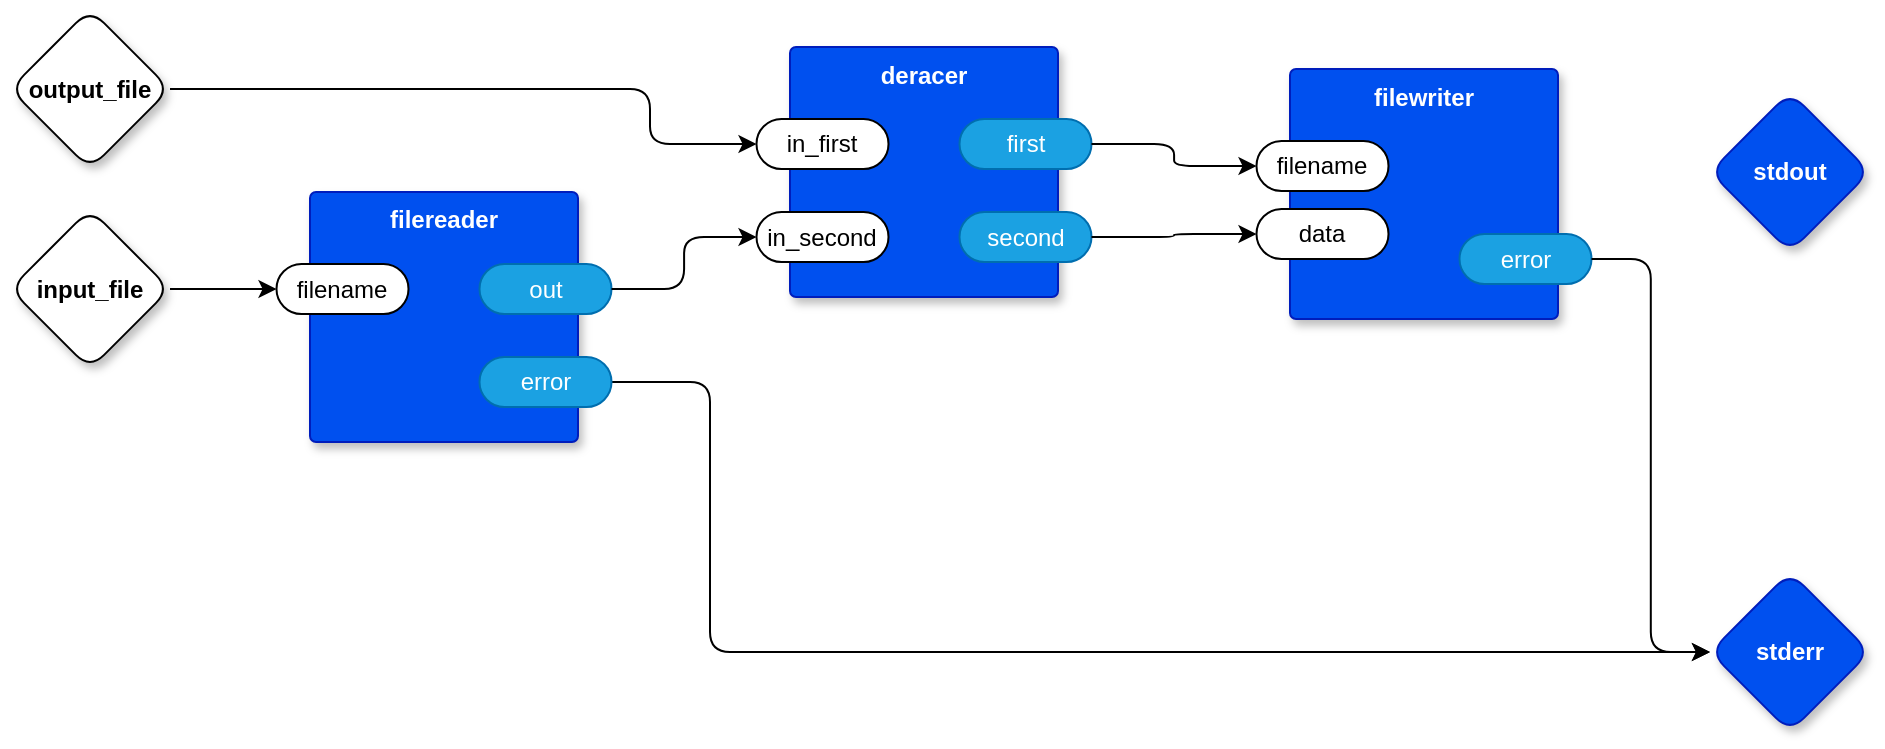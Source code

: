 <mxfile version="21.3.7" type="device" pages="2">
  <diagram name="main" id="J1fdcHET4nZiPfC8z0tZ">
    <mxGraphModel dx="1022" dy="718" grid="1" gridSize="10" guides="1" tooltips="1" connect="1" arrows="1" fold="1" page="1" pageScale="1" pageWidth="1100" pageHeight="850" math="0" shadow="0">
      <root>
        <mxCell id="ZsZbsUSyN41RHjL-2dsX-0" />
        <mxCell id="ZsZbsUSyN41RHjL-2dsX-1" parent="ZsZbsUSyN41RHjL-2dsX-0" />
        <mxCell id="MFNmYxc3MFnIRVuyjEfF-0" style="edgeStyle=orthogonalEdgeStyle;rounded=1;orthogonalLoop=1;jettySize=auto;html=1;entryX=0;entryY=0.5;entryDx=0;entryDy=0;entryPerimeter=0;fontFamily=Helvetica;exitX=1;exitY=0.5;exitDx=0;exitDy=0;exitPerimeter=0;" edge="1" parent="ZsZbsUSyN41RHjL-2dsX-1" source="MFNmYxc3MFnIRVuyjEfF-6" target="MFNmYxc3MFnIRVuyjEfF-3">
          <mxGeometry relative="1" as="geometry" />
        </mxCell>
        <mxCell id="MFNmYxc3MFnIRVuyjEfF-1" style="edgeStyle=orthogonalEdgeStyle;rounded=1;orthogonalLoop=1;jettySize=auto;html=1;exitX=1;exitY=0.5;exitDx=0;exitDy=0;exitPerimeter=0;entryX=0;entryY=0.5;entryDx=0;entryDy=0;entryPerimeter=0;fontFamily=Helvetica;" edge="1" parent="ZsZbsUSyN41RHjL-2dsX-1" source="MFNmYxc3MFnIRVuyjEfF-5" target="MFNmYxc3MFnIRVuyjEfF-8">
          <mxGeometry relative="1" as="geometry">
            <Array as="points">
              <mxPoint x="350" y="545" />
              <mxPoint x="350" y="680" />
            </Array>
          </mxGeometry>
        </mxCell>
        <mxCell id="MFNmYxc3MFnIRVuyjEfF-2" value="filereader" style="rounded=1;whiteSpace=wrap;html=1;sketch=0;container=1;recursiveResize=0;verticalAlign=top;arcSize=6;fontStyle=1;autosize=0;points=[];absoluteArcSize=1;shadow=1;strokeColor=#001DBC;fillColor=#0050ef;fontColor=#ffffff;" vertex="1" parent="ZsZbsUSyN41RHjL-2dsX-1">
          <mxGeometry x="150" y="450" width="134" height="125" as="geometry">
            <mxRectangle x="-98" y="-1230" width="99" height="26" as="alternateBounds" />
          </mxGeometry>
        </mxCell>
        <mxCell id="MFNmYxc3MFnIRVuyjEfF-3" value="filename" style="rounded=1;whiteSpace=wrap;html=1;sketch=0;points=[[0,0.5,0,0,0],[1,0.5,0,0,0]];arcSize=50;" vertex="1" parent="MFNmYxc3MFnIRVuyjEfF-2">
          <mxGeometry x="-16.75" y="36" width="66" height="25" as="geometry" />
        </mxCell>
        <mxCell id="MFNmYxc3MFnIRVuyjEfF-4" value="out" style="rounded=1;whiteSpace=wrap;html=1;sketch=0;points=[[0,0.5,0,0,0],[1,0.5,0,0,0]];fillColor=#1ba1e2;fontColor=#ffffff;strokeColor=#006EAF;arcSize=50;" vertex="1" parent="MFNmYxc3MFnIRVuyjEfF-2">
          <mxGeometry x="84.75" y="36" width="66" height="25" as="geometry" />
        </mxCell>
        <mxCell id="MFNmYxc3MFnIRVuyjEfF-5" value="error" style="rounded=1;whiteSpace=wrap;html=1;sketch=0;points=[[0,0.5,0,0,0],[1,0.5,0,0,0]];fillColor=#1ba1e2;fontColor=#ffffff;strokeColor=#006EAF;arcSize=50;" vertex="1" parent="MFNmYxc3MFnIRVuyjEfF-2">
          <mxGeometry x="84.75" y="82.5" width="66" height="25" as="geometry" />
        </mxCell>
        <mxCell id="MFNmYxc3MFnIRVuyjEfF-6" value="input_file" style="rhombus;whiteSpace=wrap;html=1;rounded=1;fontStyle=1;glass=0;sketch=0;fontSize=12;points=[[0,0.5,0,0,0],[0.5,0,0,0,0],[0.5,1,0,0,0],[1,0.5,0,0,0]];shadow=1;" vertex="1" parent="ZsZbsUSyN41RHjL-2dsX-1">
          <mxGeometry y="458.5" width="80" height="80" as="geometry" />
        </mxCell>
        <mxCell id="MFNmYxc3MFnIRVuyjEfF-7" value="stdout" style="rhombus;whiteSpace=wrap;html=1;rounded=1;fillColor=#0050ef;fontColor=#ffffff;strokeColor=#001DBC;fontStyle=1;glass=0;sketch=0;fontSize=12;points=[[0,0.5,0,0,0],[0.5,0,0,0,0],[0.5,1,0,0,0],[1,0.5,0,0,0]];shadow=1;" vertex="1" parent="ZsZbsUSyN41RHjL-2dsX-1">
          <mxGeometry x="850" y="400" width="80" height="80" as="geometry" />
        </mxCell>
        <mxCell id="MFNmYxc3MFnIRVuyjEfF-8" value="stderr" style="rhombus;whiteSpace=wrap;html=1;rounded=1;fillColor=#0050ef;fontColor=#ffffff;strokeColor=#001DBC;fontStyle=1;glass=0;sketch=0;fontSize=12;points=[[0,0.5,0,0,0],[0.5,0,0,0,0],[0.5,1,0,0,0],[1,0.5,0,0,0]];shadow=1;" vertex="1" parent="ZsZbsUSyN41RHjL-2dsX-1">
          <mxGeometry x="850" y="640" width="80" height="80" as="geometry" />
        </mxCell>
        <mxCell id="MFNmYxc3MFnIRVuyjEfF-9" style="edgeStyle=orthogonalEdgeStyle;rounded=1;orthogonalLoop=1;jettySize=auto;html=1;exitX=1;exitY=0.5;exitDx=0;exitDy=0;exitPerimeter=0;entryX=0;entryY=0.5;entryDx=0;entryDy=0;entryPerimeter=0;" edge="1" parent="ZsZbsUSyN41RHjL-2dsX-1" source="MFNmYxc3MFnIRVuyjEfF-10" target="MFNmYxc3MFnIRVuyjEfF-17">
          <mxGeometry relative="1" as="geometry">
            <Array as="points">
              <mxPoint x="320" y="399" />
              <mxPoint x="320" y="426" />
            </Array>
          </mxGeometry>
        </mxCell>
        <mxCell id="MFNmYxc3MFnIRVuyjEfF-10" value="output_file" style="rhombus;whiteSpace=wrap;html=1;rounded=1;fontStyle=1;glass=0;sketch=0;fontSize=12;points=[[0,0.5,0,0,0],[0.5,0,0,0,0],[0.5,1,0,0,0],[1,0.5,0,0,0]];shadow=1;" vertex="1" parent="ZsZbsUSyN41RHjL-2dsX-1">
          <mxGeometry y="358.5" width="80" height="80" as="geometry" />
        </mxCell>
        <mxCell id="MFNmYxc3MFnIRVuyjEfF-11" value="filewriter" style="rounded=1;whiteSpace=wrap;html=1;sketch=0;container=1;recursiveResize=0;verticalAlign=top;arcSize=6;fontStyle=1;autosize=0;points=[];absoluteArcSize=1;shadow=1;strokeColor=#001DBC;fillColor=#0050ef;fontColor=#ffffff;" vertex="1" parent="ZsZbsUSyN41RHjL-2dsX-1">
          <mxGeometry x="640" y="388.5" width="134" height="125" as="geometry">
            <mxRectangle x="-98" y="-1230" width="99" height="26" as="alternateBounds" />
          </mxGeometry>
        </mxCell>
        <mxCell id="MFNmYxc3MFnIRVuyjEfF-12" value="filename" style="rounded=1;whiteSpace=wrap;html=1;sketch=0;points=[[0,0.5,0,0,0],[1,0.5,0,0,0]];arcSize=50;" vertex="1" parent="MFNmYxc3MFnIRVuyjEfF-11">
          <mxGeometry x="-16.75" y="36" width="66" height="25" as="geometry" />
        </mxCell>
        <mxCell id="MFNmYxc3MFnIRVuyjEfF-13" value="error" style="rounded=1;whiteSpace=wrap;html=1;sketch=0;points=[[0,0.5,0,0,0],[1,0.5,0,0,0]];fillColor=#1ba1e2;fontColor=#ffffff;strokeColor=#006EAF;arcSize=50;" vertex="1" parent="MFNmYxc3MFnIRVuyjEfF-11">
          <mxGeometry x="84.75" y="82.5" width="66" height="25" as="geometry" />
        </mxCell>
        <mxCell id="MFNmYxc3MFnIRVuyjEfF-14" value="data" style="rounded=1;whiteSpace=wrap;html=1;sketch=0;points=[[0,0.5,0,0,0],[1,0.5,0,0,0]];arcSize=50;" vertex="1" parent="MFNmYxc3MFnIRVuyjEfF-11">
          <mxGeometry x="-16.75" y="70" width="66" height="25" as="geometry" />
        </mxCell>
        <mxCell id="MFNmYxc3MFnIRVuyjEfF-15" style="edgeStyle=orthogonalEdgeStyle;orthogonalLoop=1;jettySize=auto;html=1;exitX=1;exitY=0.5;exitDx=0;exitDy=0;exitPerimeter=0;entryX=0;entryY=0.5;entryDx=0;entryDy=0;entryPerimeter=0;rounded=1;" edge="1" parent="ZsZbsUSyN41RHjL-2dsX-1" source="MFNmYxc3MFnIRVuyjEfF-13" target="MFNmYxc3MFnIRVuyjEfF-8">
          <mxGeometry relative="1" as="geometry" />
        </mxCell>
        <mxCell id="MFNmYxc3MFnIRVuyjEfF-16" value="deracer" style="rounded=1;whiteSpace=wrap;html=1;sketch=0;container=1;recursiveResize=0;verticalAlign=top;arcSize=6;fontStyle=1;autosize=0;points=[];absoluteArcSize=1;shadow=1;strokeColor=#001DBC;fillColor=#0050ef;fontColor=#ffffff;" vertex="1" parent="ZsZbsUSyN41RHjL-2dsX-1">
          <mxGeometry x="390" y="377.5" width="134" height="125" as="geometry">
            <mxRectangle x="-98" y="-1230" width="99" height="26" as="alternateBounds" />
          </mxGeometry>
        </mxCell>
        <mxCell id="MFNmYxc3MFnIRVuyjEfF-17" value="in_first" style="rounded=1;whiteSpace=wrap;html=1;sketch=0;points=[[0,0.5,0,0,0],[1,0.5,0,0,0]];arcSize=50;" vertex="1" parent="MFNmYxc3MFnIRVuyjEfF-16">
          <mxGeometry x="-16.75" y="36" width="66" height="25" as="geometry" />
        </mxCell>
        <mxCell id="MFNmYxc3MFnIRVuyjEfF-18" value="first" style="rounded=1;whiteSpace=wrap;html=1;sketch=0;points=[[0,0.5,0,0,0],[1,0.5,0,0,0]];fillColor=#1ba1e2;fontColor=#ffffff;strokeColor=#006EAF;arcSize=50;" vertex="1" parent="MFNmYxc3MFnIRVuyjEfF-16">
          <mxGeometry x="84.75" y="36" width="66" height="25" as="geometry" />
        </mxCell>
        <mxCell id="MFNmYxc3MFnIRVuyjEfF-19" value="in_second" style="rounded=1;whiteSpace=wrap;html=1;sketch=0;points=[[0,0.5,0,0,0],[1,0.5,0,0,0]];arcSize=50;" vertex="1" parent="MFNmYxc3MFnIRVuyjEfF-16">
          <mxGeometry x="-16.75" y="82.5" width="66" height="25" as="geometry" />
        </mxCell>
        <mxCell id="MFNmYxc3MFnIRVuyjEfF-20" value="second" style="rounded=1;whiteSpace=wrap;html=1;sketch=0;points=[[0,0.5,0,0,0],[1,0.5,0,0,0]];fillColor=#1ba1e2;fontColor=#ffffff;strokeColor=#006EAF;arcSize=50;" vertex="1" parent="MFNmYxc3MFnIRVuyjEfF-16">
          <mxGeometry x="84.75" y="82.5" width="66" height="25" as="geometry" />
        </mxCell>
        <mxCell id="MFNmYxc3MFnIRVuyjEfF-21" style="edgeStyle=orthogonalEdgeStyle;rounded=1;orthogonalLoop=1;jettySize=auto;html=1;exitX=1;exitY=0.5;exitDx=0;exitDy=0;exitPerimeter=0;entryX=0;entryY=0.5;entryDx=0;entryDy=0;entryPerimeter=0;" edge="1" parent="ZsZbsUSyN41RHjL-2dsX-1" source="MFNmYxc3MFnIRVuyjEfF-4" target="MFNmYxc3MFnIRVuyjEfF-19">
          <mxGeometry relative="1" as="geometry" />
        </mxCell>
        <mxCell id="MFNmYxc3MFnIRVuyjEfF-22" style="edgeStyle=orthogonalEdgeStyle;rounded=1;orthogonalLoop=1;jettySize=auto;html=1;exitX=1;exitY=0.5;exitDx=0;exitDy=0;exitPerimeter=0;entryX=0;entryY=0.5;entryDx=0;entryDy=0;entryPerimeter=0;" edge="1" parent="ZsZbsUSyN41RHjL-2dsX-1" source="MFNmYxc3MFnIRVuyjEfF-18" target="MFNmYxc3MFnIRVuyjEfF-12">
          <mxGeometry relative="1" as="geometry" />
        </mxCell>
        <mxCell id="MFNmYxc3MFnIRVuyjEfF-23" style="edgeStyle=orthogonalEdgeStyle;rounded=1;orthogonalLoop=1;jettySize=auto;html=1;" edge="1" parent="ZsZbsUSyN41RHjL-2dsX-1" source="MFNmYxc3MFnIRVuyjEfF-20" target="MFNmYxc3MFnIRVuyjEfF-14">
          <mxGeometry relative="1" as="geometry" />
        </mxCell>
      </root>
    </mxGraphModel>
  </diagram>
  <diagram name="Copy of main" id="aaFCLIHkMQEDEIlQhFpC">
    <mxGraphModel dx="1022" dy="718" grid="1" gridSize="10" guides="1" tooltips="1" connect="1" arrows="1" fold="1" page="1" pageScale="1" pageWidth="1100" pageHeight="850" math="0" shadow="0">
      <root>
        <mxCell id="lwNAXkO0GjL3az6GiO_L-0" />
        <mxCell id="lwNAXkO0GjL3az6GiO_L-1" parent="lwNAXkO0GjL3az6GiO_L-0" />
        <mxCell id="lwNAXkO0GjL3az6GiO_L-2" style="edgeStyle=orthogonalEdgeStyle;rounded=1;orthogonalLoop=1;jettySize=auto;html=1;entryX=0;entryY=0.5;entryDx=0;entryDy=0;entryPerimeter=0;fontFamily=Helvetica;exitX=1;exitY=0.5;exitDx=0;exitDy=0;exitPerimeter=0;" parent="lwNAXkO0GjL3az6GiO_L-1" source="lwNAXkO0GjL3az6GiO_L-8" target="lwNAXkO0GjL3az6GiO_L-5" edge="1">
          <mxGeometry relative="1" as="geometry" />
        </mxCell>
        <mxCell id="lwNAXkO0GjL3az6GiO_L-3" style="edgeStyle=orthogonalEdgeStyle;rounded=1;orthogonalLoop=1;jettySize=auto;html=1;exitX=1;exitY=0.5;exitDx=0;exitDy=0;exitPerimeter=0;entryX=0;entryY=0.5;entryDx=0;entryDy=0;entryPerimeter=0;fontFamily=Helvetica;" parent="lwNAXkO0GjL3az6GiO_L-1" source="lwNAXkO0GjL3az6GiO_L-7" target="lwNAXkO0GjL3az6GiO_L-10" edge="1">
          <mxGeometry relative="1" as="geometry">
            <Array as="points">
              <mxPoint x="350" y="545" />
              <mxPoint x="350" y="680" />
            </Array>
          </mxGeometry>
        </mxCell>
        <mxCell id="lwNAXkO0GjL3az6GiO_L-4" value="filereader" style="rounded=1;whiteSpace=wrap;html=1;sketch=0;container=1;recursiveResize=0;verticalAlign=top;arcSize=6;fontStyle=1;autosize=0;points=[];absoluteArcSize=1;shadow=1;strokeColor=#001DBC;fillColor=#0050ef;fontColor=#ffffff;" parent="lwNAXkO0GjL3az6GiO_L-1" vertex="1">
          <mxGeometry x="150" y="450" width="134" height="125" as="geometry">
            <mxRectangle x="-98" y="-1230" width="99" height="26" as="alternateBounds" />
          </mxGeometry>
        </mxCell>
        <mxCell id="lwNAXkO0GjL3az6GiO_L-5" value="filename" style="rounded=1;whiteSpace=wrap;html=1;sketch=0;points=[[0,0.5,0,0,0],[1,0.5,0,0,0]];arcSize=50;" parent="lwNAXkO0GjL3az6GiO_L-4" vertex="1">
          <mxGeometry x="-16.75" y="36" width="66" height="25" as="geometry" />
        </mxCell>
        <mxCell id="lwNAXkO0GjL3az6GiO_L-6" value="out" style="rounded=1;whiteSpace=wrap;html=1;sketch=0;points=[[0,0.5,0,0,0],[1,0.5,0,0,0]];fillColor=#1ba1e2;fontColor=#ffffff;strokeColor=#006EAF;arcSize=50;" parent="lwNAXkO0GjL3az6GiO_L-4" vertex="1">
          <mxGeometry x="84.75" y="36" width="66" height="25" as="geometry" />
        </mxCell>
        <mxCell id="lwNAXkO0GjL3az6GiO_L-7" value="error" style="rounded=1;whiteSpace=wrap;html=1;sketch=0;points=[[0,0.5,0,0,0],[1,0.5,0,0,0]];fillColor=#1ba1e2;fontColor=#ffffff;strokeColor=#006EAF;arcSize=50;" parent="lwNAXkO0GjL3az6GiO_L-4" vertex="1">
          <mxGeometry x="84.75" y="82.5" width="66" height="25" as="geometry" />
        </mxCell>
        <mxCell id="lwNAXkO0GjL3az6GiO_L-8" value="input_file" style="rhombus;whiteSpace=wrap;html=1;rounded=1;fontStyle=1;glass=0;sketch=0;fontSize=12;points=[[0,0.5,0,0,0],[0.5,0,0,0,0],[0.5,1,0,0,0],[1,0.5,0,0,0]];shadow=1;" parent="lwNAXkO0GjL3az6GiO_L-1" vertex="1">
          <mxGeometry y="458.5" width="80" height="80" as="geometry" />
        </mxCell>
        <mxCell id="lwNAXkO0GjL3az6GiO_L-9" value="stdout" style="rhombus;whiteSpace=wrap;html=1;rounded=1;fillColor=#0050ef;fontColor=#ffffff;strokeColor=#001DBC;fontStyle=1;glass=0;sketch=0;fontSize=12;points=[[0,0.5,0,0,0],[0.5,0,0,0,0],[0.5,1,0,0,0],[1,0.5,0,0,0]];shadow=1;" parent="lwNAXkO0GjL3az6GiO_L-1" vertex="1">
          <mxGeometry x="850" y="400" width="80" height="80" as="geometry" />
        </mxCell>
        <mxCell id="lwNAXkO0GjL3az6GiO_L-10" value="stderr" style="rhombus;whiteSpace=wrap;html=1;rounded=1;fillColor=#0050ef;fontColor=#ffffff;strokeColor=#001DBC;fontStyle=1;glass=0;sketch=0;fontSize=12;points=[[0,0.5,0,0,0],[0.5,0,0,0,0],[0.5,1,0,0,0],[1,0.5,0,0,0]];shadow=1;" parent="lwNAXkO0GjL3az6GiO_L-1" vertex="1">
          <mxGeometry x="850" y="640" width="80" height="80" as="geometry" />
        </mxCell>
        <mxCell id="lwNAXkO0GjL3az6GiO_L-11" style="edgeStyle=orthogonalEdgeStyle;rounded=1;orthogonalLoop=1;jettySize=auto;html=1;exitX=1;exitY=0.5;exitDx=0;exitDy=0;exitPerimeter=0;entryX=0;entryY=0.5;entryDx=0;entryDy=0;entryPerimeter=0;" parent="lwNAXkO0GjL3az6GiO_L-1" source="lwNAXkO0GjL3az6GiO_L-12" target="lwNAXkO0GjL3az6GiO_L-19" edge="1">
          <mxGeometry relative="1" as="geometry">
            <Array as="points">
              <mxPoint x="320" y="399" />
              <mxPoint x="320" y="426" />
            </Array>
          </mxGeometry>
        </mxCell>
        <mxCell id="lwNAXkO0GjL3az6GiO_L-12" value="output_file" style="rhombus;whiteSpace=wrap;html=1;rounded=1;fontStyle=1;glass=0;sketch=0;fontSize=12;points=[[0,0.5,0,0,0],[0.5,0,0,0,0],[0.5,1,0,0,0],[1,0.5,0,0,0]];shadow=1;" parent="lwNAXkO0GjL3az6GiO_L-1" vertex="1">
          <mxGeometry y="358.5" width="80" height="80" as="geometry" />
        </mxCell>
        <mxCell id="lwNAXkO0GjL3az6GiO_L-13" value="filewriter" style="rounded=1;whiteSpace=wrap;html=1;sketch=0;container=1;recursiveResize=0;verticalAlign=top;arcSize=6;fontStyle=1;autosize=0;points=[];absoluteArcSize=1;shadow=1;strokeColor=#001DBC;fillColor=#0050ef;fontColor=#ffffff;" parent="lwNAXkO0GjL3az6GiO_L-1" vertex="1">
          <mxGeometry x="640" y="388.5" width="134" height="125" as="geometry">
            <mxRectangle x="-98" y="-1230" width="99" height="26" as="alternateBounds" />
          </mxGeometry>
        </mxCell>
        <mxCell id="lwNAXkO0GjL3az6GiO_L-14" value="filename" style="rounded=1;whiteSpace=wrap;html=1;sketch=0;points=[[0,0.5,0,0,0],[1,0.5,0,0,0]];arcSize=50;" parent="lwNAXkO0GjL3az6GiO_L-13" vertex="1">
          <mxGeometry x="-16.75" y="36" width="66" height="25" as="geometry" />
        </mxCell>
        <mxCell id="lwNAXkO0GjL3az6GiO_L-15" value="error" style="rounded=1;whiteSpace=wrap;html=1;sketch=0;points=[[0,0.5,0,0,0],[1,0.5,0,0,0]];fillColor=#1ba1e2;fontColor=#ffffff;strokeColor=#006EAF;arcSize=50;" parent="lwNAXkO0GjL3az6GiO_L-13" vertex="1">
          <mxGeometry x="84.75" y="82.5" width="66" height="25" as="geometry" />
        </mxCell>
        <mxCell id="lwNAXkO0GjL3az6GiO_L-16" value="data" style="rounded=1;whiteSpace=wrap;html=1;sketch=0;points=[[0,0.5,0,0,0],[1,0.5,0,0,0]];arcSize=50;" parent="lwNAXkO0GjL3az6GiO_L-13" vertex="1">
          <mxGeometry x="-16.75" y="70" width="66" height="25" as="geometry" />
        </mxCell>
        <mxCell id="lwNAXkO0GjL3az6GiO_L-17" style="edgeStyle=orthogonalEdgeStyle;orthogonalLoop=1;jettySize=auto;html=1;exitX=1;exitY=0.5;exitDx=0;exitDy=0;exitPerimeter=0;entryX=0;entryY=0.5;entryDx=0;entryDy=0;entryPerimeter=0;rounded=1;" parent="lwNAXkO0GjL3az6GiO_L-1" source="lwNAXkO0GjL3az6GiO_L-15" target="lwNAXkO0GjL3az6GiO_L-10" edge="1">
          <mxGeometry relative="1" as="geometry" />
        </mxCell>
        <mxCell id="lwNAXkO0GjL3az6GiO_L-18" value="deracer" style="rounded=1;whiteSpace=wrap;html=1;sketch=0;container=1;recursiveResize=0;verticalAlign=top;arcSize=6;fontStyle=1;autosize=0;points=[];absoluteArcSize=1;shadow=1;strokeColor=#001DBC;fillColor=#0050ef;fontColor=#ffffff;" parent="lwNAXkO0GjL3az6GiO_L-1" vertex="1">
          <mxGeometry x="390" y="377.5" width="134" height="125" as="geometry">
            <mxRectangle x="-98" y="-1230" width="99" height="26" as="alternateBounds" />
          </mxGeometry>
        </mxCell>
        <mxCell id="lwNAXkO0GjL3az6GiO_L-19" value="in_first" style="rounded=1;whiteSpace=wrap;html=1;sketch=0;points=[[0,0.5,0,0,0],[1,0.5,0,0,0]];arcSize=50;" parent="lwNAXkO0GjL3az6GiO_L-18" vertex="1">
          <mxGeometry x="-16.75" y="36" width="66" height="25" as="geometry" />
        </mxCell>
        <mxCell id="lwNAXkO0GjL3az6GiO_L-20" value="first" style="rounded=1;whiteSpace=wrap;html=1;sketch=0;points=[[0,0.5,0,0,0],[1,0.5,0,0,0]];fillColor=#1ba1e2;fontColor=#ffffff;strokeColor=#006EAF;arcSize=50;" parent="lwNAXkO0GjL3az6GiO_L-18" vertex="1">
          <mxGeometry x="84.75" y="36" width="66" height="25" as="geometry" />
        </mxCell>
        <mxCell id="lwNAXkO0GjL3az6GiO_L-21" value="in_second" style="rounded=1;whiteSpace=wrap;html=1;sketch=0;points=[[0,0.5,0,0,0],[1,0.5,0,0,0]];arcSize=50;" parent="lwNAXkO0GjL3az6GiO_L-18" vertex="1">
          <mxGeometry x="-16.75" y="82.5" width="66" height="25" as="geometry" />
        </mxCell>
        <mxCell id="lwNAXkO0GjL3az6GiO_L-22" value="second" style="rounded=1;whiteSpace=wrap;html=1;sketch=0;points=[[0,0.5,0,0,0],[1,0.5,0,0,0]];fillColor=#1ba1e2;fontColor=#ffffff;strokeColor=#006EAF;arcSize=50;" parent="lwNAXkO0GjL3az6GiO_L-18" vertex="1">
          <mxGeometry x="84.75" y="82.5" width="66" height="25" as="geometry" />
        </mxCell>
        <mxCell id="lwNAXkO0GjL3az6GiO_L-23" style="edgeStyle=orthogonalEdgeStyle;rounded=1;orthogonalLoop=1;jettySize=auto;html=1;exitX=1;exitY=0.5;exitDx=0;exitDy=0;exitPerimeter=0;entryX=0;entryY=0.5;entryDx=0;entryDy=0;entryPerimeter=0;" parent="lwNAXkO0GjL3az6GiO_L-1" source="lwNAXkO0GjL3az6GiO_L-6" target="lwNAXkO0GjL3az6GiO_L-21" edge="1">
          <mxGeometry relative="1" as="geometry" />
        </mxCell>
        <mxCell id="lwNAXkO0GjL3az6GiO_L-24" style="edgeStyle=orthogonalEdgeStyle;rounded=1;orthogonalLoop=1;jettySize=auto;html=1;exitX=1;exitY=0.5;exitDx=0;exitDy=0;exitPerimeter=0;entryX=0;entryY=0.5;entryDx=0;entryDy=0;entryPerimeter=0;" parent="lwNAXkO0GjL3az6GiO_L-1" source="lwNAXkO0GjL3az6GiO_L-20" target="lwNAXkO0GjL3az6GiO_L-14" edge="1">
          <mxGeometry relative="1" as="geometry" />
        </mxCell>
        <mxCell id="lwNAXkO0GjL3az6GiO_L-25" style="edgeStyle=orthogonalEdgeStyle;rounded=1;orthogonalLoop=1;jettySize=auto;html=1;" parent="lwNAXkO0GjL3az6GiO_L-1" source="lwNAXkO0GjL3az6GiO_L-22" target="lwNAXkO0GjL3az6GiO_L-16" edge="1">
          <mxGeometry relative="1" as="geometry" />
        </mxCell>
      </root>
    </mxGraphModel>
  </diagram>
</mxfile>
